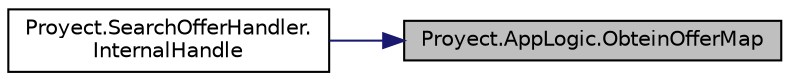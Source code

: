 digraph "Proyect.AppLogic.ObteinOfferMap"
{
 // INTERACTIVE_SVG=YES
 // LATEX_PDF_SIZE
  edge [fontname="Helvetica",fontsize="10",labelfontname="Helvetica",labelfontsize="10"];
  node [fontname="Helvetica",fontsize="10",shape=record];
  rankdir="RL";
  Node1 [label="Proyect.AppLogic.ObteinOfferMap",height=0.2,width=0.4,color="black", fillcolor="grey75", style="filled", fontcolor="black",tooltip="Metodo que obtiene el mapa de la ubicacion de una oferta. Utiliza la LocationApi, que esta en la clas..."];
  Node1 -> Node2 [dir="back",color="midnightblue",fontsize="10",style="solid",fontname="Helvetica"];
  Node2 [label="Proyect.SearchOfferHandler.\lInternalHandle",height=0.2,width=0.4,color="black", fillcolor="white", style="filled",URL="$classProyect_1_1SearchOfferHandler.html#ab039cddef42f163448654b9386533e43",tooltip="Procesa el mensaje \"/buscar\" y retorna true; retorna false en caso contrario."];
}
